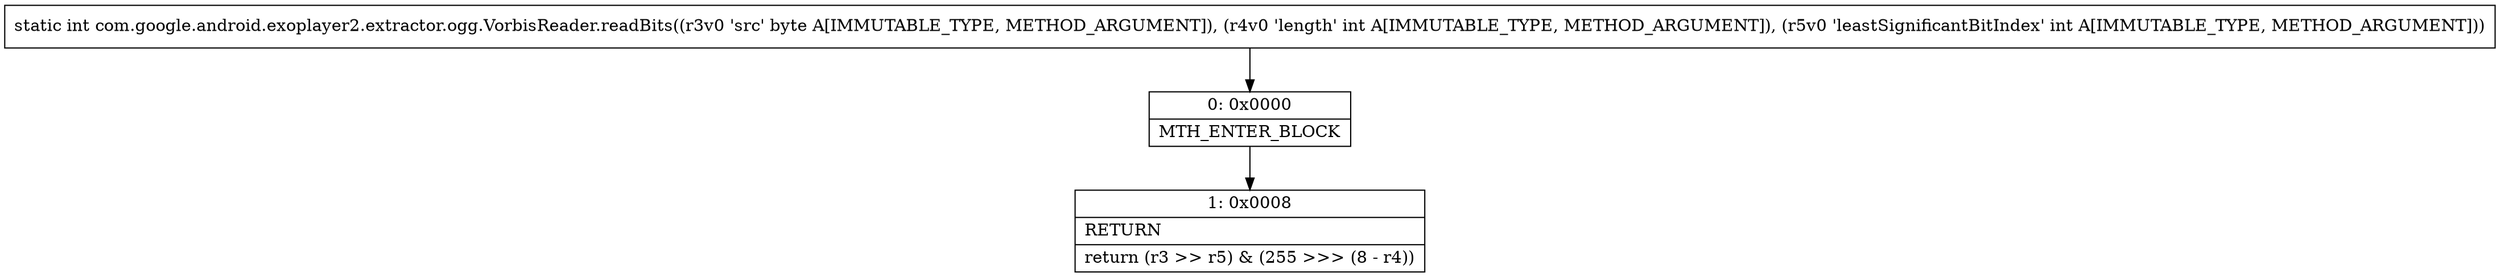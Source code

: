 digraph "CFG forcom.google.android.exoplayer2.extractor.ogg.VorbisReader.readBits(BII)I" {
Node_0 [shape=record,label="{0\:\ 0x0000|MTH_ENTER_BLOCK\l}"];
Node_1 [shape=record,label="{1\:\ 0x0008|RETURN\l|return (r3 \>\> r5) & (255 \>\>\> (8 \- r4))\l}"];
MethodNode[shape=record,label="{static int com.google.android.exoplayer2.extractor.ogg.VorbisReader.readBits((r3v0 'src' byte A[IMMUTABLE_TYPE, METHOD_ARGUMENT]), (r4v0 'length' int A[IMMUTABLE_TYPE, METHOD_ARGUMENT]), (r5v0 'leastSignificantBitIndex' int A[IMMUTABLE_TYPE, METHOD_ARGUMENT])) }"];
MethodNode -> Node_0;
Node_0 -> Node_1;
}

